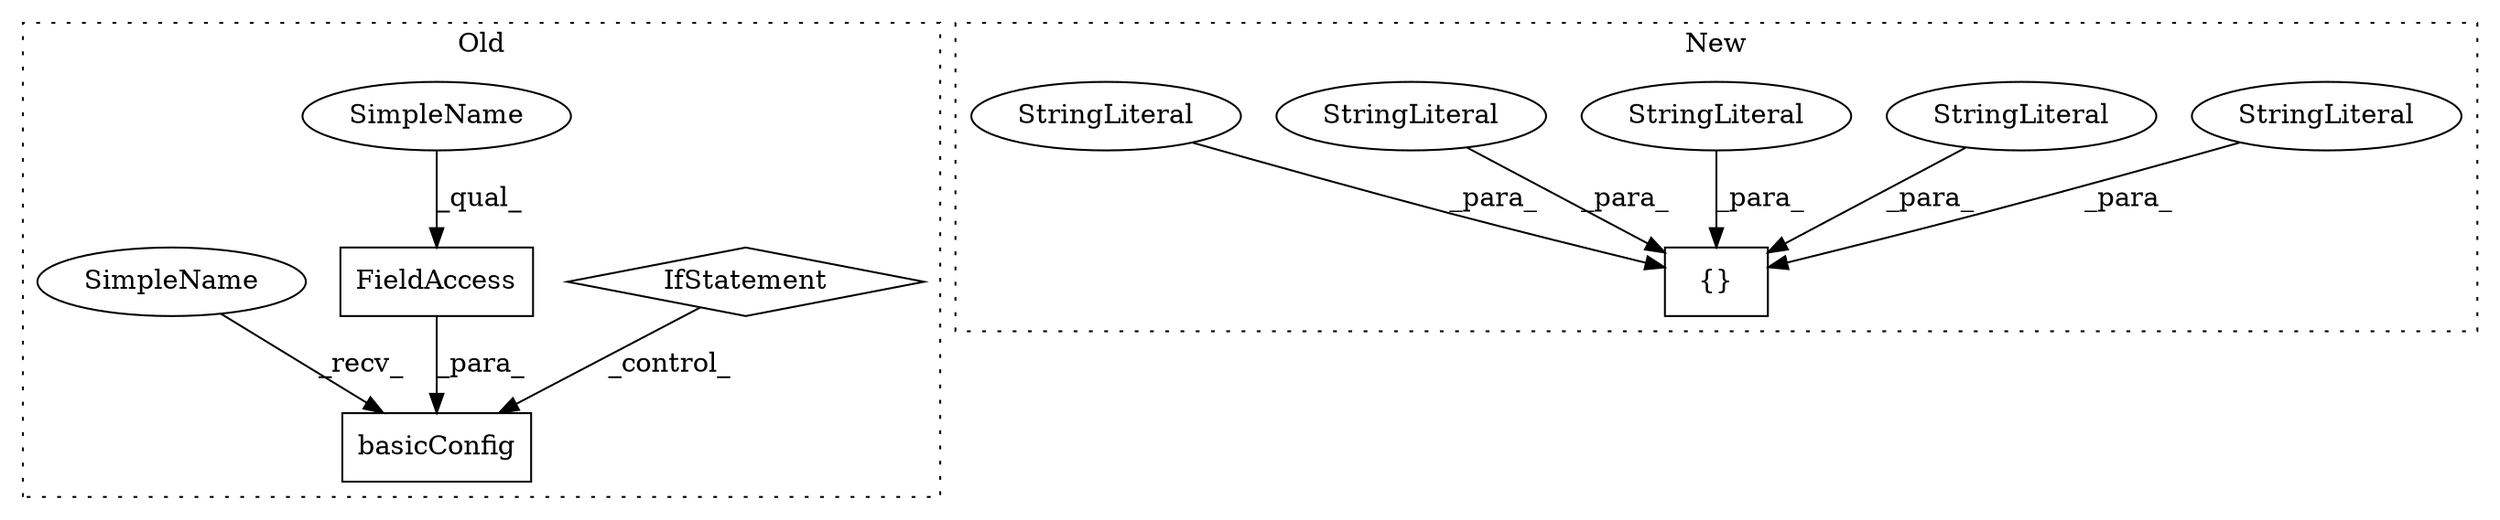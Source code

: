 digraph G {
subgraph cluster0 {
1 [label="basicConfig" a="32" s="7363,7432" l="12,1" shape="box"];
3 [label="FieldAccess" a="22" s="7419" l="13" shape="box"];
4 [label="IfStatement" a="25" s="7319,7345" l="4,2" shape="diamond"];
10 [label="SimpleName" a="42" s="7419" l="7" shape="ellipse"];
11 [label="SimpleName" a="42" s="7355" l="7" shape="ellipse"];
label = "Old";
style="dotted";
}
subgraph cluster1 {
2 [label="{}" a="4" s="596,650" l="1,1" shape="box"];
5 [label="StringLiteral" a="45" s="606" l="6" shape="ellipse"];
6 [label="StringLiteral" a="45" s="644" l="6" shape="ellipse"];
7 [label="StringLiteral" a="45" s="613" l="10" shape="ellipse"];
8 [label="StringLiteral" a="45" s="633" l="10" shape="ellipse"];
9 [label="StringLiteral" a="45" s="624" l="8" shape="ellipse"];
label = "New";
style="dotted";
}
3 -> 1 [label="_para_"];
4 -> 1 [label="_control_"];
5 -> 2 [label="_para_"];
6 -> 2 [label="_para_"];
7 -> 2 [label="_para_"];
8 -> 2 [label="_para_"];
9 -> 2 [label="_para_"];
10 -> 3 [label="_qual_"];
11 -> 1 [label="_recv_"];
}
